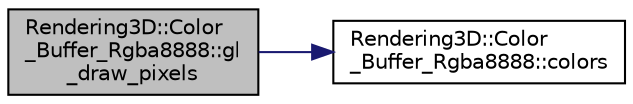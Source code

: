 digraph "Rendering3D::Color_Buffer_Rgba8888::gl_draw_pixels"
{
 // LATEX_PDF_SIZE
  edge [fontname="Helvetica",fontsize="10",labelfontname="Helvetica",labelfontsize="10"];
  node [fontname="Helvetica",fontsize="10",shape=record];
  rankdir="LR";
  Node1 [label="Rendering3D::Color\l_Buffer_Rgba8888::gl\l_draw_pixels",height=0.2,width=0.4,color="black", fillcolor="grey75", style="filled", fontcolor="black",tooltip=" "];
  Node1 -> Node2 [color="midnightblue",fontsize="10",style="solid",fontname="Helvetica"];
  Node2 [label="Rendering3D::Color\l_Buffer_Rgba8888::colors",height=0.2,width=0.4,color="black", fillcolor="white", style="filled",URL="$class_rendering3_d_1_1_color___buffer___rgba8888.html#a94f3b7baa64e25c7e296c46ff791fce7",tooltip=" "];
}
